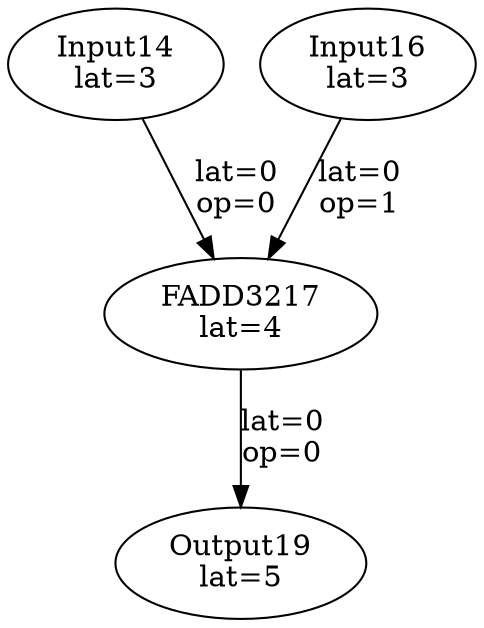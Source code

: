 Digraph G {
"Input14"[label = "\N\nlat=3"];
"Input16"[label = "\N\nlat=3"];
"FADD3217"[label = "\N\nlat=4"];
"Input14"->"FADD3217"[label = "lat=0\nop=0"];
"Input16"->"FADD3217"[label = "lat=0\nop=1"];
"Output19"[label = "\N\nlat=5"];
"FADD3217"->"Output19"[label = "lat=0\nop=0"];
}
